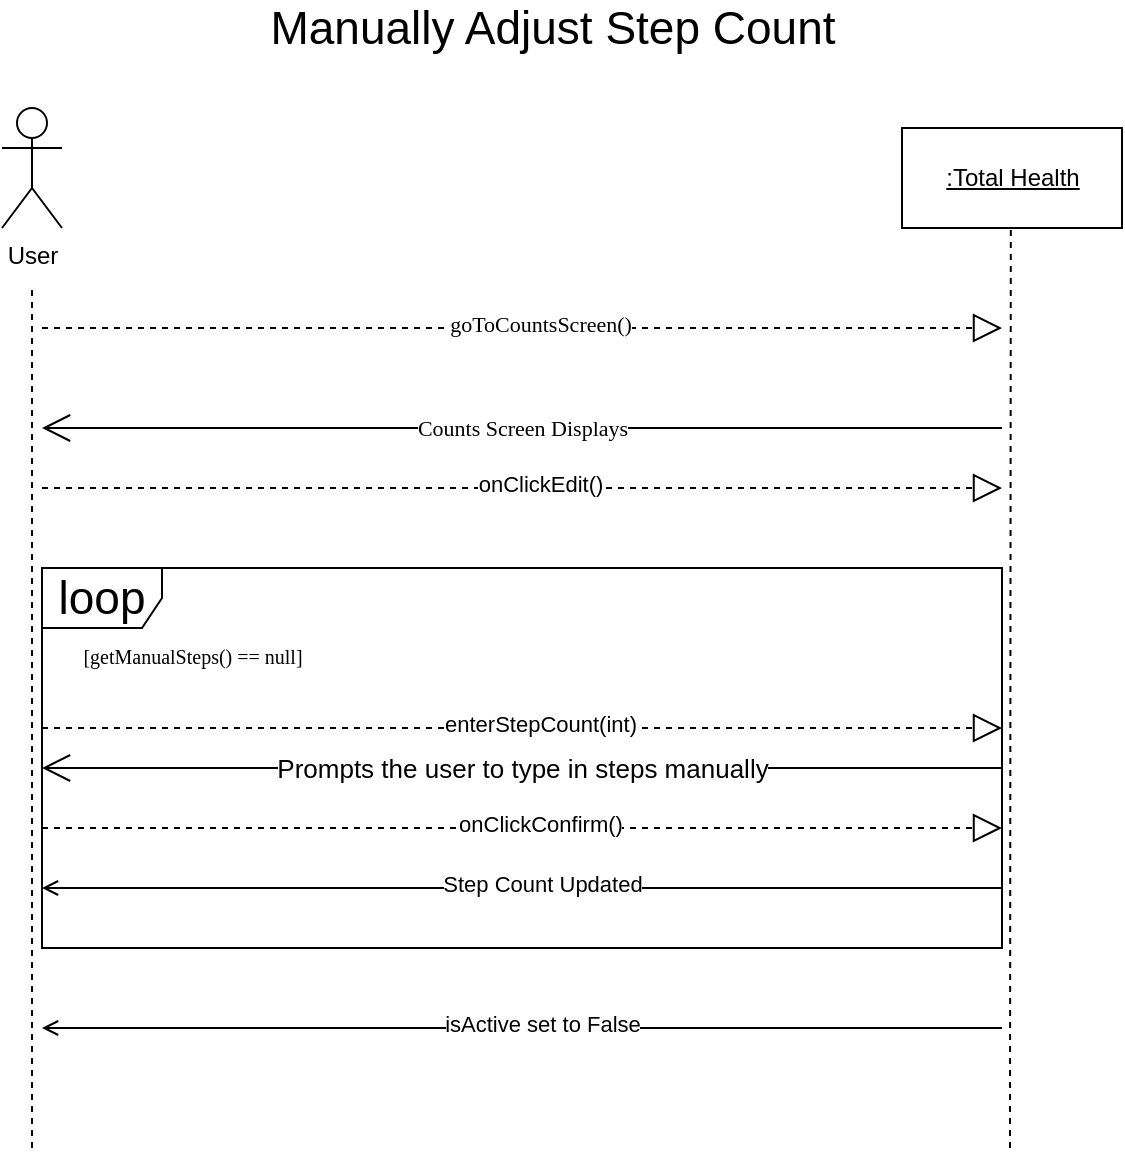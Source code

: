 <mxfile version="15.9.6" type="github">
  <diagram id="Slg3FtTxpxhqsiVsLoyU" name="Page-1">
    <mxGraphModel dx="1038" dy="536" grid="1" gridSize="10" guides="1" tooltips="1" connect="1" arrows="1" fold="1" page="1" pageScale="1" pageWidth="850" pageHeight="1100" math="0" shadow="0">
      <root>
        <mxCell id="0" />
        <mxCell id="1" parent="0" />
        <mxCell id="qhGrgSK1FfQ_1lou3dPV-7" value="loop" style="shape=umlFrame;whiteSpace=wrap;html=1;fontSize=23;" vertex="1" parent="1">
          <mxGeometry x="170" y="360" width="480" height="190" as="geometry" />
        </mxCell>
        <mxCell id="7VG_rD7OWRGA1ghs4LkU-1" value="User" style="shape=umlActor;verticalLabelPosition=bottom;verticalAlign=top;html=1;" parent="1" vertex="1">
          <mxGeometry x="150" y="130" width="30" height="60" as="geometry" />
        </mxCell>
        <mxCell id="7VG_rD7OWRGA1ghs4LkU-2" value="&lt;u&gt;:Total Health&lt;br&gt;&lt;/u&gt;" style="html=1;" parent="1" vertex="1">
          <mxGeometry x="600" y="140" width="110" height="50" as="geometry" />
        </mxCell>
        <mxCell id="7VG_rD7OWRGA1ghs4LkU-3" value="" style="endArrow=none;dashed=1;html=1;rounded=0;" parent="1" edge="1">
          <mxGeometry width="50" height="50" relative="1" as="geometry">
            <mxPoint x="165" y="650" as="sourcePoint" />
            <mxPoint x="165" y="220" as="targetPoint" />
          </mxGeometry>
        </mxCell>
        <mxCell id="7VG_rD7OWRGA1ghs4LkU-4" value="" style="endArrow=none;dashed=1;html=1;rounded=0;" parent="1" edge="1">
          <mxGeometry width="50" height="50" relative="1" as="geometry">
            <mxPoint x="654" y="650" as="sourcePoint" />
            <mxPoint x="654.41" y="190" as="targetPoint" />
          </mxGeometry>
        </mxCell>
        <mxCell id="7VG_rD7OWRGA1ghs4LkU-5" value="&lt;font face=&quot;Georgia&quot;&gt;Counts Screen Displays&lt;br&gt;&lt;/font&gt;" style="endArrow=open;endFill=1;endSize=12;html=1;rounded=0;" parent="1" edge="1">
          <mxGeometry width="160" relative="1" as="geometry">
            <mxPoint x="650" y="290" as="sourcePoint" />
            <mxPoint x="170" y="290" as="targetPoint" />
          </mxGeometry>
        </mxCell>
        <mxCell id="7VG_rD7OWRGA1ghs4LkU-6" value="" style="endArrow=block;dashed=1;endFill=0;endSize=12;html=1;rounded=0;" parent="1" edge="1">
          <mxGeometry width="160" relative="1" as="geometry">
            <mxPoint x="170" y="240" as="sourcePoint" />
            <mxPoint x="650" y="240" as="targetPoint" />
          </mxGeometry>
        </mxCell>
        <mxCell id="7VG_rD7OWRGA1ghs4LkU-7" value="&lt;font face=&quot;Georgia&quot;&gt;goToCountsScreen()&lt;/font&gt;" style="edgeLabel;html=1;align=center;verticalAlign=middle;resizable=0;points=[];" parent="7VG_rD7OWRGA1ghs4LkU-6" vertex="1" connectable="0">
          <mxGeometry x="0.038" y="2" relative="1" as="geometry">
            <mxPoint as="offset" />
          </mxGeometry>
        </mxCell>
        <mxCell id="7VG_rD7OWRGA1ghs4LkU-8" value="" style="endArrow=block;dashed=1;endFill=0;endSize=12;html=1;rounded=0;" parent="1" edge="1">
          <mxGeometry width="160" relative="1" as="geometry">
            <mxPoint x="170" y="320" as="sourcePoint" />
            <mxPoint x="650" y="320" as="targetPoint" />
          </mxGeometry>
        </mxCell>
        <mxCell id="7VG_rD7OWRGA1ghs4LkU-9" value="onClickEdit()" style="edgeLabel;html=1;align=center;verticalAlign=middle;resizable=0;points=[];" parent="7VG_rD7OWRGA1ghs4LkU-8" vertex="1" connectable="0">
          <mxGeometry x="0.038" y="2" relative="1" as="geometry">
            <mxPoint as="offset" />
          </mxGeometry>
        </mxCell>
        <mxCell id="7VG_rD7OWRGA1ghs4LkU-10" value="&lt;span style=&quot;font-size: 13px ; color: #000000 ; font-weight: normal ; text-decoration: none ; font-family: &amp;#34;arial&amp;#34; ; font-style: normal&quot;&gt;Prompts the user to type in steps manually&lt;/span&gt;" style="endArrow=open;endFill=1;endSize=12;html=1;rounded=0;" parent="1" edge="1">
          <mxGeometry width="160" relative="1" as="geometry">
            <mxPoint x="650" y="460" as="sourcePoint" />
            <mxPoint x="170" y="460" as="targetPoint" />
          </mxGeometry>
        </mxCell>
        <mxCell id="7VG_rD7OWRGA1ghs4LkU-12" value="" style="endArrow=block;dashed=1;endFill=0;endSize=12;html=1;rounded=0;" parent="1" edge="1">
          <mxGeometry width="160" relative="1" as="geometry">
            <mxPoint x="170" y="440" as="sourcePoint" />
            <mxPoint x="650" y="440" as="targetPoint" />
          </mxGeometry>
        </mxCell>
        <mxCell id="7VG_rD7OWRGA1ghs4LkU-13" value="enterStepCount(int)" style="edgeLabel;html=1;align=center;verticalAlign=middle;resizable=0;points=[];" parent="7VG_rD7OWRGA1ghs4LkU-12" vertex="1" connectable="0">
          <mxGeometry x="0.038" y="2" relative="1" as="geometry">
            <mxPoint as="offset" />
          </mxGeometry>
        </mxCell>
        <mxCell id="7VG_rD7OWRGA1ghs4LkU-16" value="" style="endArrow=open;html=1;rounded=0;fontFamily=Georgia;endFill=0;strokeWidth=1;" parent="1" edge="1">
          <mxGeometry width="50" height="50" relative="1" as="geometry">
            <mxPoint x="650" y="520" as="sourcePoint" />
            <mxPoint x="170" y="520" as="targetPoint" />
          </mxGeometry>
        </mxCell>
        <mxCell id="7VG_rD7OWRGA1ghs4LkU-22" value="Step Count Updated" style="edgeLabel;html=1;align=center;verticalAlign=middle;resizable=0;points=[];" parent="7VG_rD7OWRGA1ghs4LkU-16" vertex="1" connectable="0">
          <mxGeometry x="0.175" y="-2" relative="1" as="geometry">
            <mxPoint x="52" as="offset" />
          </mxGeometry>
        </mxCell>
        <mxCell id="7VG_rD7OWRGA1ghs4LkU-20" value="" style="endArrow=block;dashed=1;endFill=0;endSize=12;html=1;rounded=0;" parent="1" edge="1">
          <mxGeometry width="160" relative="1" as="geometry">
            <mxPoint x="170" y="490" as="sourcePoint" />
            <mxPoint x="650" y="490" as="targetPoint" />
          </mxGeometry>
        </mxCell>
        <mxCell id="7VG_rD7OWRGA1ghs4LkU-21" value="onClickConfirm()" style="edgeLabel;html=1;align=center;verticalAlign=middle;resizable=0;points=[];" parent="7VG_rD7OWRGA1ghs4LkU-20" vertex="1" connectable="0">
          <mxGeometry x="0.038" y="2" relative="1" as="geometry">
            <mxPoint as="offset" />
          </mxGeometry>
        </mxCell>
        <mxCell id="qhGrgSK1FfQ_1lou3dPV-2" value="&lt;font style=&quot;font-size: 23px&quot;&gt;Manually Adjust Step Count&lt;br&gt;&lt;/font&gt;" style="text;html=1;align=center;verticalAlign=middle;resizable=0;points=[];autosize=1;strokeColor=none;fillColor=none;" vertex="1" parent="1">
          <mxGeometry x="275" y="80" width="300" height="20" as="geometry" />
        </mxCell>
        <mxCell id="qhGrgSK1FfQ_1lou3dPV-10" value="&lt;font style=&quot;font-size: 10px&quot; face=&quot;Georgia&quot;&gt;[getManualSteps() == null] &lt;/font&gt;" style="text;html=1;align=center;verticalAlign=middle;resizable=0;points=[];autosize=1;strokeColor=none;fillColor=none;fontSize=23;" vertex="1" parent="1">
          <mxGeometry x="175" y="380" width="140" height="40" as="geometry" />
        </mxCell>
        <mxCell id="qhGrgSK1FfQ_1lou3dPV-11" value="" style="endArrow=open;html=1;rounded=0;fontFamily=Georgia;endFill=0;strokeWidth=1;" edge="1" parent="1">
          <mxGeometry width="50" height="50" relative="1" as="geometry">
            <mxPoint x="650" y="590" as="sourcePoint" />
            <mxPoint x="170" y="590" as="targetPoint" />
          </mxGeometry>
        </mxCell>
        <mxCell id="qhGrgSK1FfQ_1lou3dPV-12" value="isActive set to False" style="edgeLabel;html=1;align=center;verticalAlign=middle;resizable=0;points=[];" vertex="1" connectable="0" parent="qhGrgSK1FfQ_1lou3dPV-11">
          <mxGeometry x="0.175" y="-2" relative="1" as="geometry">
            <mxPoint x="52" as="offset" />
          </mxGeometry>
        </mxCell>
      </root>
    </mxGraphModel>
  </diagram>
</mxfile>
